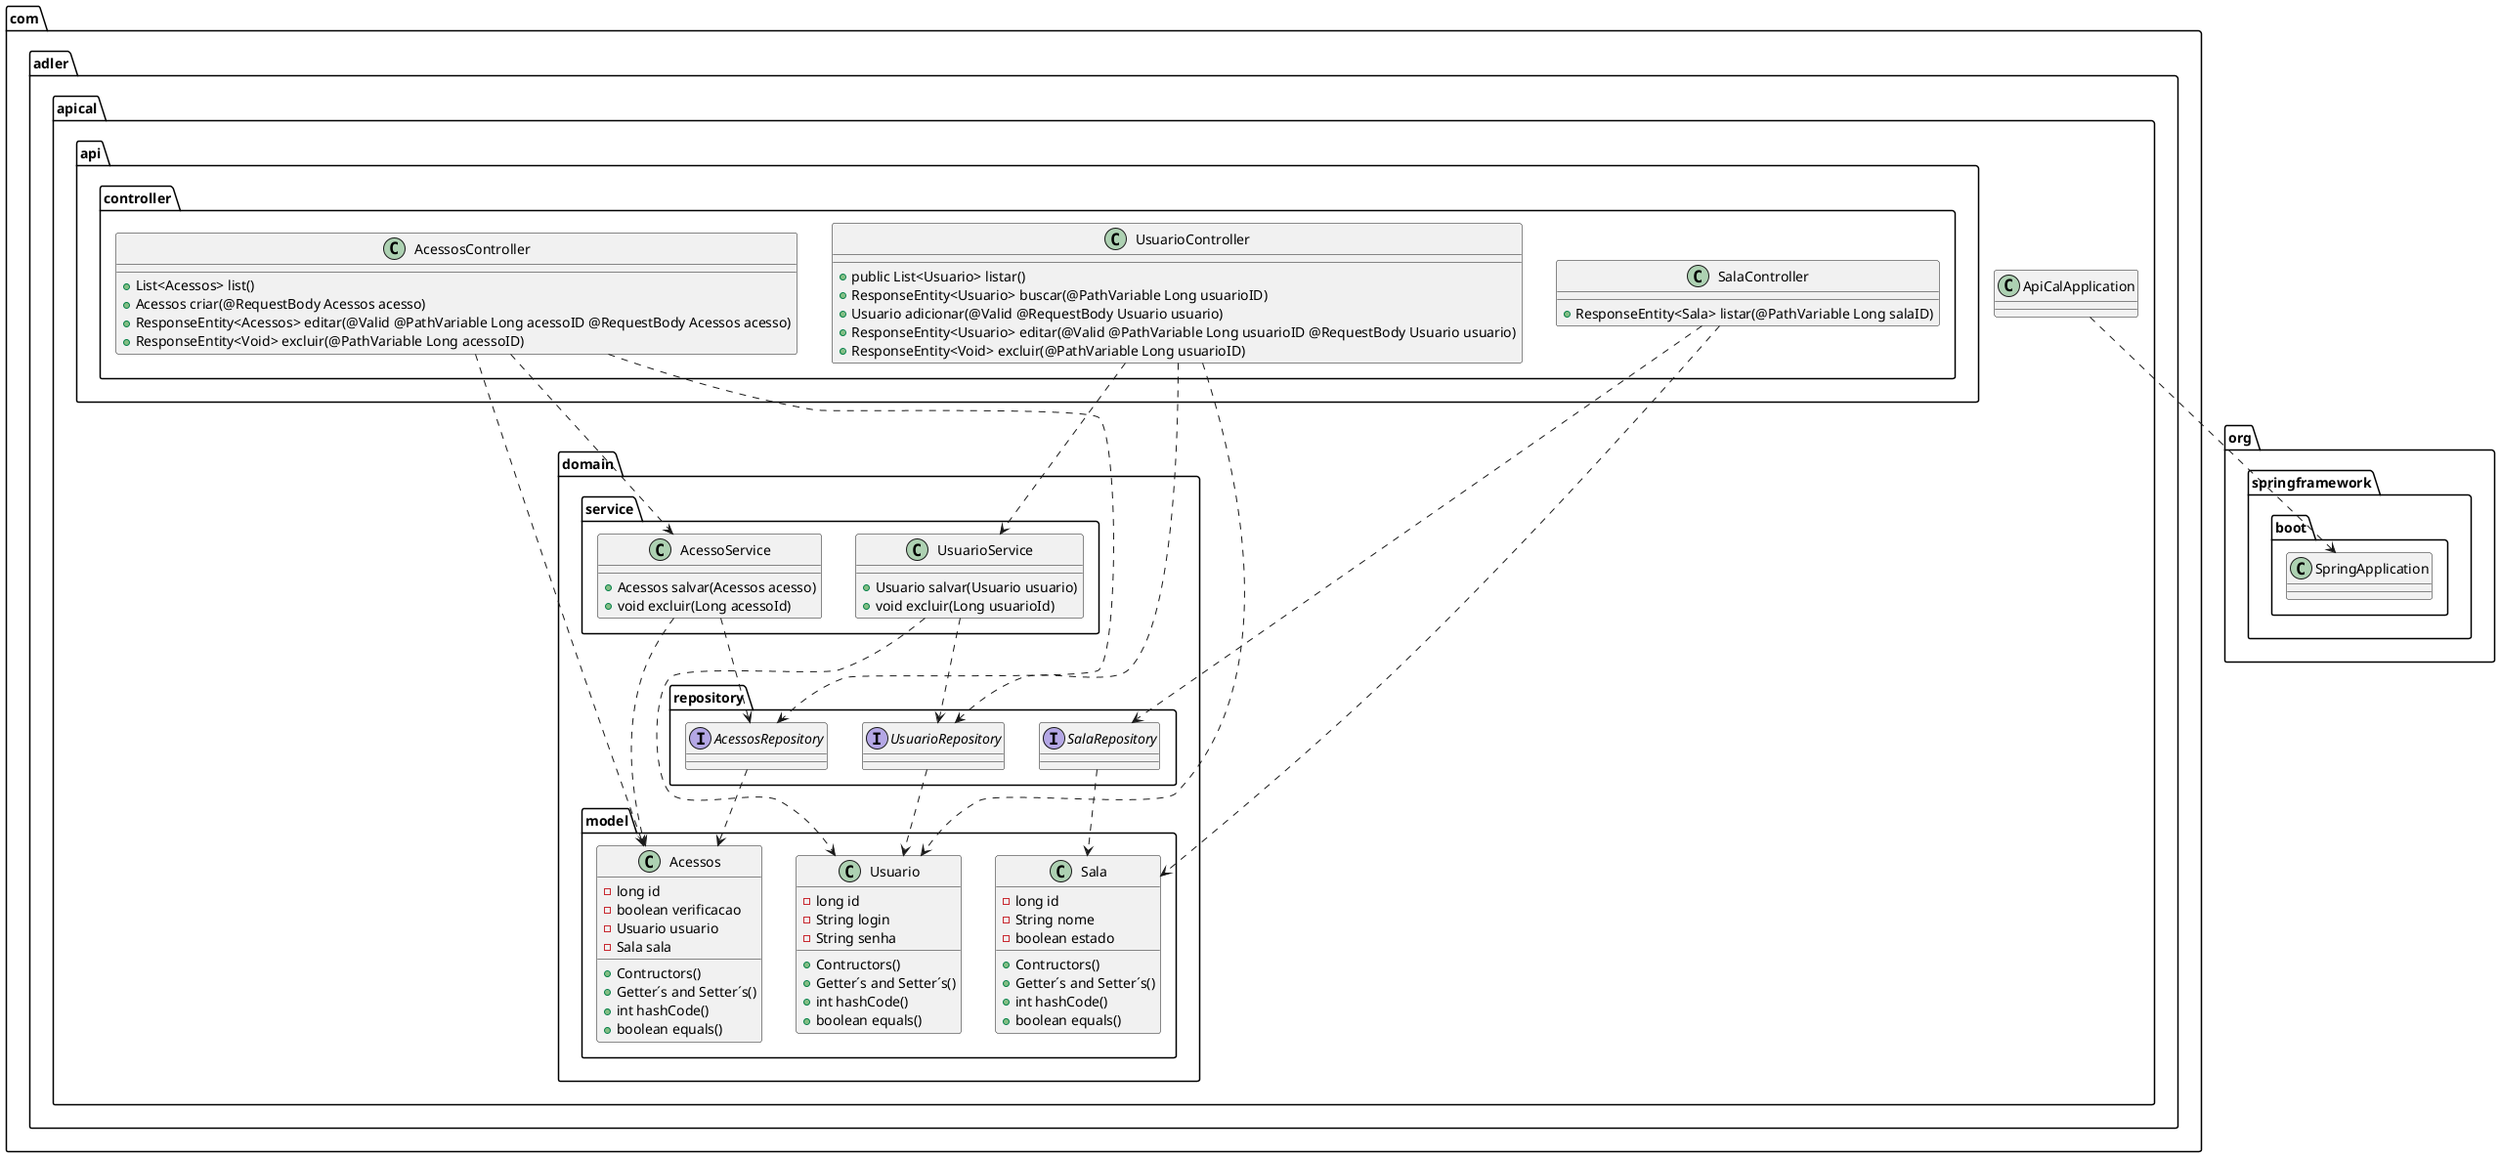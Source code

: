 @startuml
class com.adler.apical.ApiCalApplication
class com.adler.apical.api.controller.AcessosController {
    +List<Acessos> list()
    +Acessos criar(@RequestBody Acessos acesso)
    +ResponseEntity<Acessos> editar(@Valid @PathVariable Long acessoID @RequestBody Acessos acesso)
    +ResponseEntity<Void> excluir(@PathVariable Long acessoID)
}
class com.adler.apical.api.controller.SalaController {
    +ResponseEntity<Sala> listar(@PathVariable Long salaID)

}
class com.adler.apical.api.controller.UsuarioController {
    +public List<Usuario> listar()
    +ResponseEntity<Usuario> buscar(@PathVariable Long usuarioID)
    +Usuario adicionar(@Valid @RequestBody Usuario usuario)
    +ResponseEntity<Usuario> editar(@Valid @PathVariable Long usuarioID @RequestBody Usuario usuario)
    +ResponseEntity<Void> excluir(@PathVariable Long usuarioID)
}
class com.adler.apical.domain.model.Acessos {
    -long id
    -boolean verificacao
    -Usuario usuario
    -Sala sala

    + Contructors()
    + Getter´s and Setter´s()
    + int hashCode()
    + boolean equals()
}
class com.adler.apical.domain.model.Sala {
    -long id
    -String nome
    -boolean estado

    + Contructors()
    + Getter´s and Setter´s()
    + int hashCode()
    + boolean equals()
}
class com.adler.apical.domain.model.Usuario {
    -long id
    -String login
    -String senha

    + Contructors()
    + Getter´s and Setter´s()
    + int hashCode()
    + boolean equals()
}
class com.adler.apical.domain.service.AcessoService {
    +Acessos salvar(Acessos acesso)
    +void excluir(Long acessoId)
}
class com.adler.apical.domain.service.UsuarioService {
    +Usuario salvar(Usuario usuario)
    +void excluir(Long usuarioId)
}
class org.springframework.boot.SpringApplication
interface com.adler.apical.domain.repository.AcessosRepository
interface com.adler.apical.domain.repository.SalaRepository
interface com.adler.apical.domain.repository.UsuarioRepository
com.adler.apical.ApiCalApplication ..> org.springframework.boot.SpringApplication
com.adler.apical.api.controller.AcessosController ..> com.adler.apical.domain.model.Acessos
com.adler.apical.api.controller.AcessosController ..> com.adler.apical.domain.service.AcessoService
com.adler.apical.api.controller.AcessosController ..> com.adler.apical.domain.repository.AcessosRepository
com.adler.apical.api.controller.SalaController ..> com.adler.apical.domain.model.Sala
com.adler.apical.api.controller.SalaController ..> com.adler.apical.domain.repository.SalaRepository
com.adler.apical.api.controller.UsuarioController ..> com.adler.apical.domain.model.Usuario
com.adler.apical.api.controller.UsuarioController ..> com.adler.apical.domain.service.UsuarioService
com.adler.apical.api.controller.UsuarioController ..> com.adler.apical.domain.repository.UsuarioRepository
com.adler.apical.domain.service.AcessoService ..> com.adler.apical.domain.model.Acessos
com.adler.apical.domain.service.AcessoService ..> com.adler.apical.domain.repository.AcessosRepository
com.adler.apical.domain.service.UsuarioService ..> com.adler.apical.domain.model.Usuario
com.adler.apical.domain.service.UsuarioService ..> com.adler.apical.domain.repository.UsuarioRepository
com.adler.apical.domain.repository.AcessosRepository ..> com.adler.apical.domain.model.Acessos
com.adler.apical.domain.repository.SalaRepository ..> com.adler.apical.domain.model.Sala
com.adler.apical.domain.repository.UsuarioRepository ..> com.adler.apical.domain.model.Usuario
@enduml